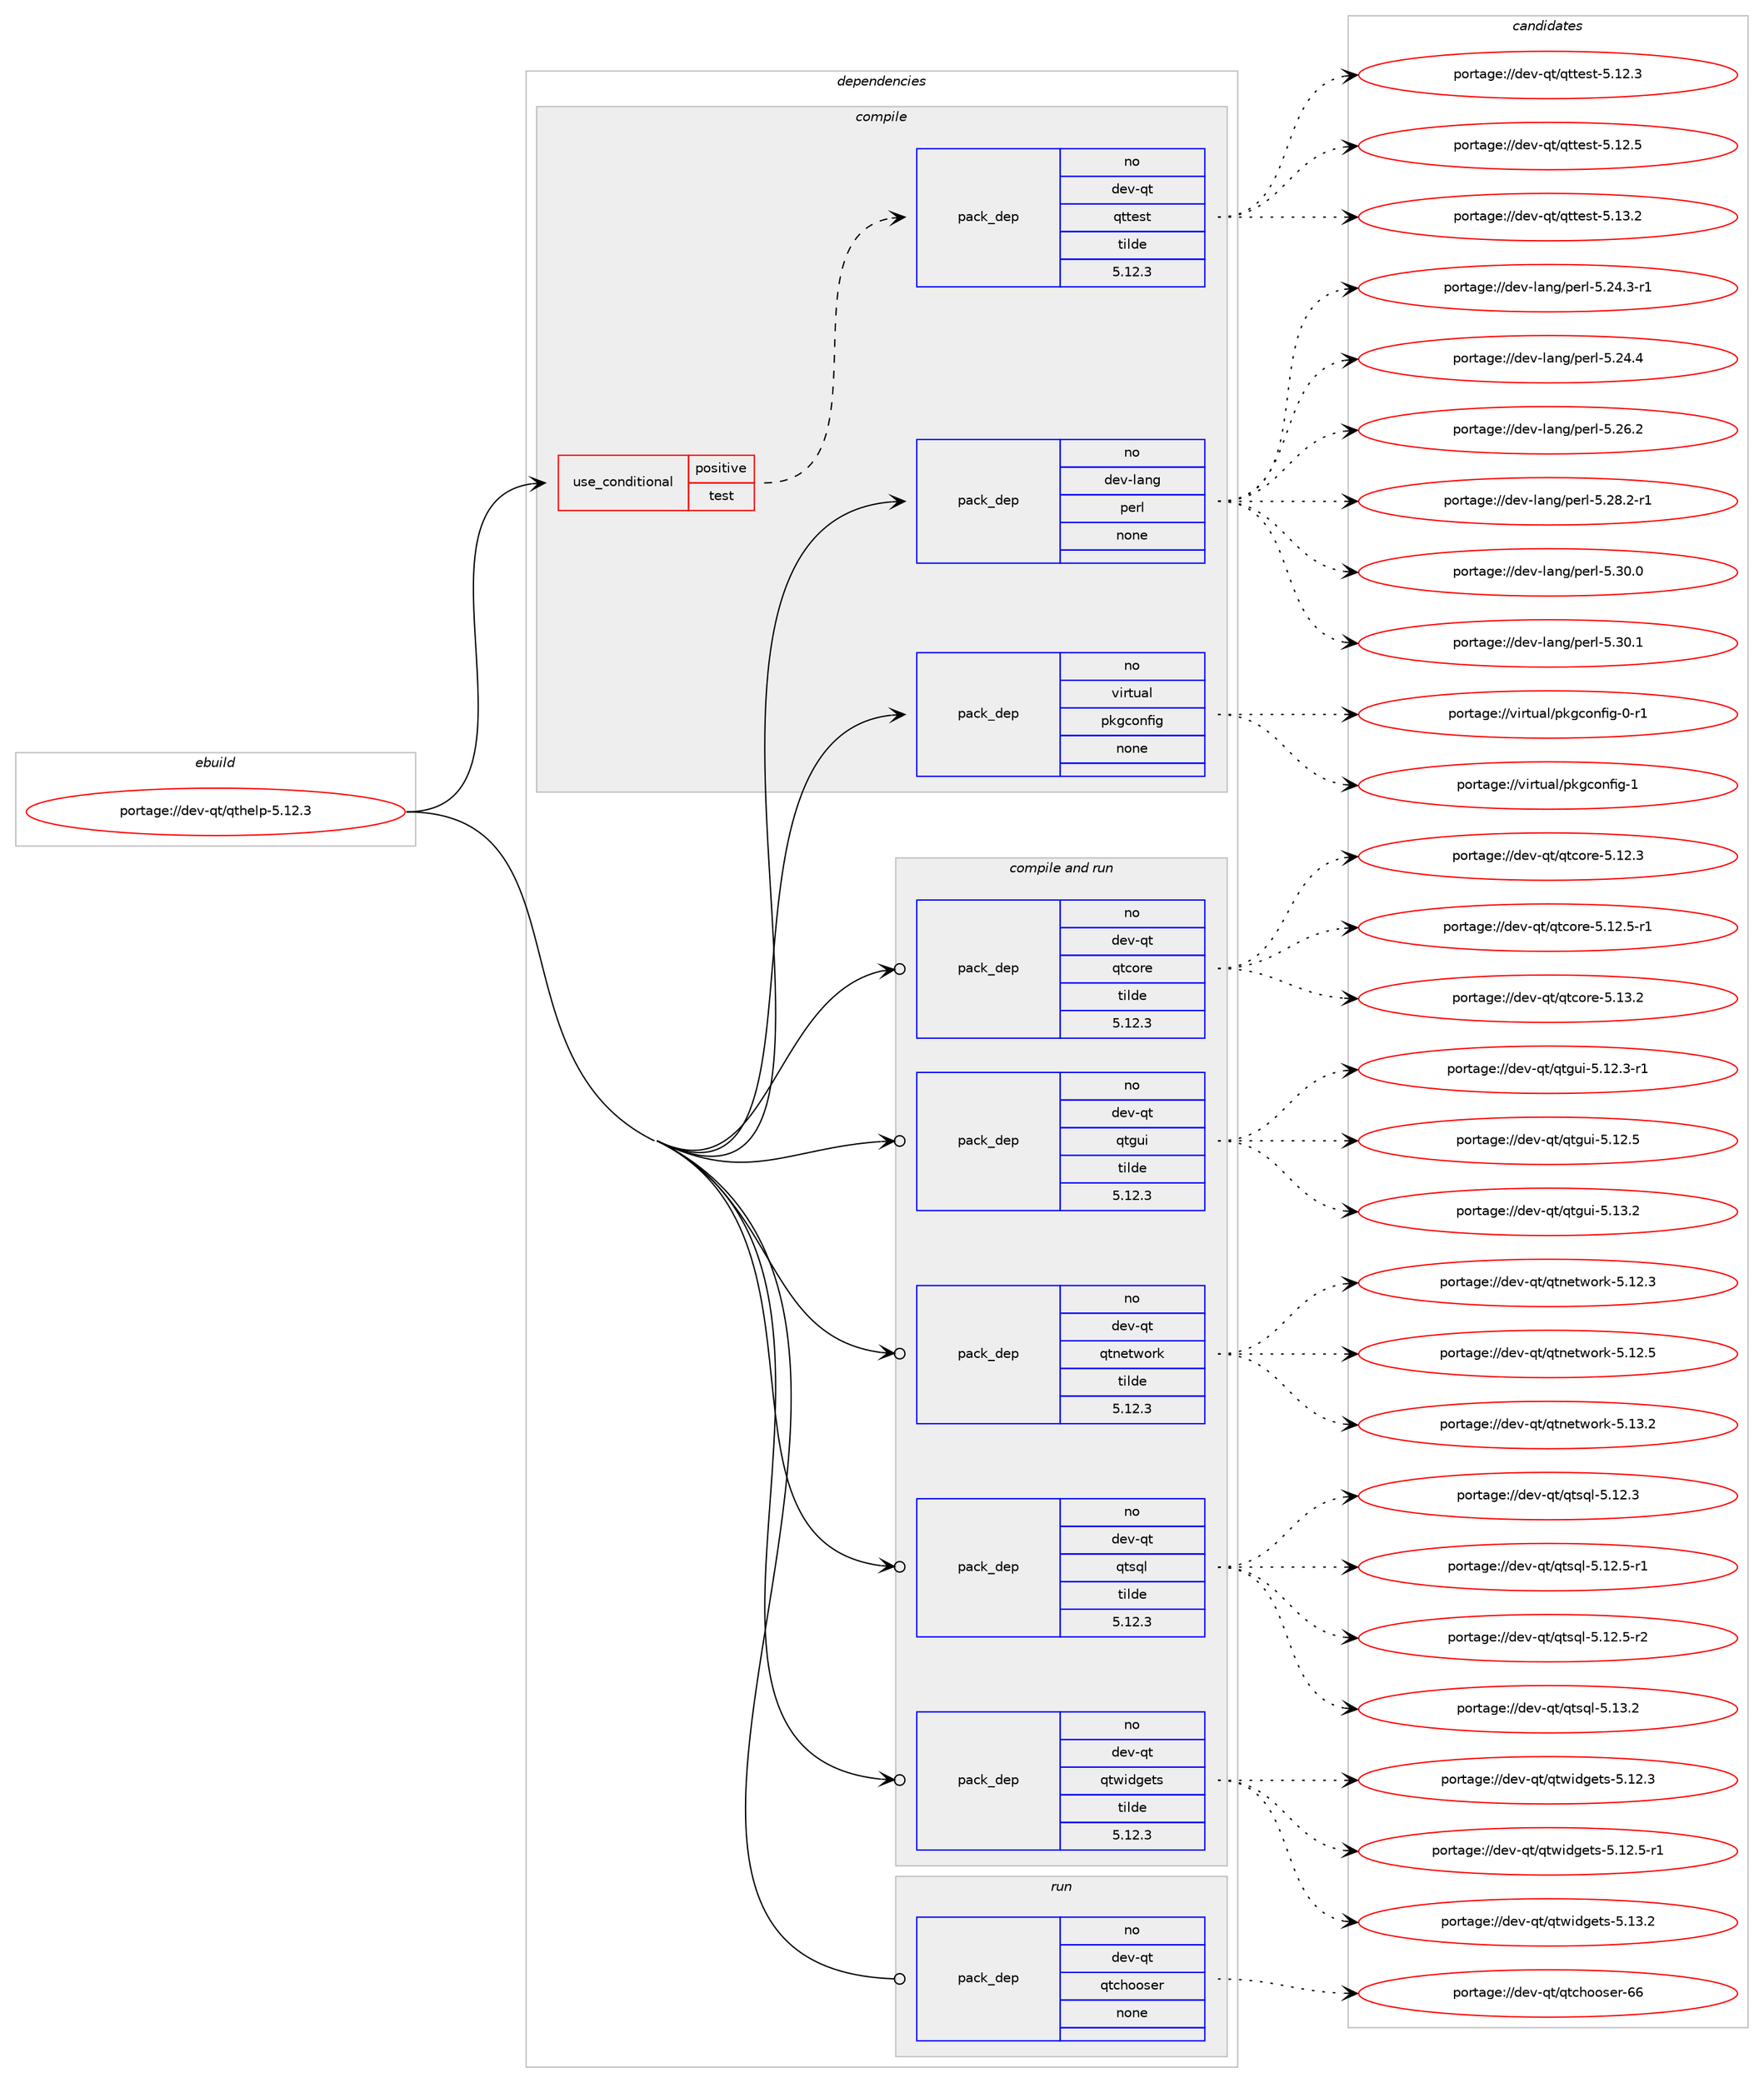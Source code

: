 digraph prolog {

# *************
# Graph options
# *************

newrank=true;
concentrate=true;
compound=true;
graph [rankdir=LR,fontname=Helvetica,fontsize=10,ranksep=1.5];#, ranksep=2.5, nodesep=0.2];
edge  [arrowhead=vee];
node  [fontname=Helvetica,fontsize=10];

# **********
# The ebuild
# **********

subgraph cluster_leftcol {
color=gray;
rank=same;
label=<<i>ebuild</i>>;
id [label="portage://dev-qt/qthelp-5.12.3", color=red, width=4, href="../dev-qt/qthelp-5.12.3.svg"];
}

# ****************
# The dependencies
# ****************

subgraph cluster_midcol {
color=gray;
label=<<i>dependencies</i>>;
subgraph cluster_compile {
fillcolor="#eeeeee";
style=filled;
label=<<i>compile</i>>;
subgraph cond41701 {
dependency181858 [label=<<TABLE BORDER="0" CELLBORDER="1" CELLSPACING="0" CELLPADDING="4"><TR><TD ROWSPAN="3" CELLPADDING="10">use_conditional</TD></TR><TR><TD>positive</TD></TR><TR><TD>test</TD></TR></TABLE>>, shape=none, color=red];
subgraph pack136734 {
dependency181859 [label=<<TABLE BORDER="0" CELLBORDER="1" CELLSPACING="0" CELLPADDING="4" WIDTH="220"><TR><TD ROWSPAN="6" CELLPADDING="30">pack_dep</TD></TR><TR><TD WIDTH="110">no</TD></TR><TR><TD>dev-qt</TD></TR><TR><TD>qttest</TD></TR><TR><TD>tilde</TD></TR><TR><TD>5.12.3</TD></TR></TABLE>>, shape=none, color=blue];
}
dependency181858:e -> dependency181859:w [weight=20,style="dashed",arrowhead="vee"];
}
id:e -> dependency181858:w [weight=20,style="solid",arrowhead="vee"];
subgraph pack136735 {
dependency181860 [label=<<TABLE BORDER="0" CELLBORDER="1" CELLSPACING="0" CELLPADDING="4" WIDTH="220"><TR><TD ROWSPAN="6" CELLPADDING="30">pack_dep</TD></TR><TR><TD WIDTH="110">no</TD></TR><TR><TD>dev-lang</TD></TR><TR><TD>perl</TD></TR><TR><TD>none</TD></TR><TR><TD></TD></TR></TABLE>>, shape=none, color=blue];
}
id:e -> dependency181860:w [weight=20,style="solid",arrowhead="vee"];
subgraph pack136736 {
dependency181861 [label=<<TABLE BORDER="0" CELLBORDER="1" CELLSPACING="0" CELLPADDING="4" WIDTH="220"><TR><TD ROWSPAN="6" CELLPADDING="30">pack_dep</TD></TR><TR><TD WIDTH="110">no</TD></TR><TR><TD>virtual</TD></TR><TR><TD>pkgconfig</TD></TR><TR><TD>none</TD></TR><TR><TD></TD></TR></TABLE>>, shape=none, color=blue];
}
id:e -> dependency181861:w [weight=20,style="solid",arrowhead="vee"];
}
subgraph cluster_compileandrun {
fillcolor="#eeeeee";
style=filled;
label=<<i>compile and run</i>>;
subgraph pack136737 {
dependency181862 [label=<<TABLE BORDER="0" CELLBORDER="1" CELLSPACING="0" CELLPADDING="4" WIDTH="220"><TR><TD ROWSPAN="6" CELLPADDING="30">pack_dep</TD></TR><TR><TD WIDTH="110">no</TD></TR><TR><TD>dev-qt</TD></TR><TR><TD>qtcore</TD></TR><TR><TD>tilde</TD></TR><TR><TD>5.12.3</TD></TR></TABLE>>, shape=none, color=blue];
}
id:e -> dependency181862:w [weight=20,style="solid",arrowhead="odotvee"];
subgraph pack136738 {
dependency181863 [label=<<TABLE BORDER="0" CELLBORDER="1" CELLSPACING="0" CELLPADDING="4" WIDTH="220"><TR><TD ROWSPAN="6" CELLPADDING="30">pack_dep</TD></TR><TR><TD WIDTH="110">no</TD></TR><TR><TD>dev-qt</TD></TR><TR><TD>qtgui</TD></TR><TR><TD>tilde</TD></TR><TR><TD>5.12.3</TD></TR></TABLE>>, shape=none, color=blue];
}
id:e -> dependency181863:w [weight=20,style="solid",arrowhead="odotvee"];
subgraph pack136739 {
dependency181864 [label=<<TABLE BORDER="0" CELLBORDER="1" CELLSPACING="0" CELLPADDING="4" WIDTH="220"><TR><TD ROWSPAN="6" CELLPADDING="30">pack_dep</TD></TR><TR><TD WIDTH="110">no</TD></TR><TR><TD>dev-qt</TD></TR><TR><TD>qtnetwork</TD></TR><TR><TD>tilde</TD></TR><TR><TD>5.12.3</TD></TR></TABLE>>, shape=none, color=blue];
}
id:e -> dependency181864:w [weight=20,style="solid",arrowhead="odotvee"];
subgraph pack136740 {
dependency181865 [label=<<TABLE BORDER="0" CELLBORDER="1" CELLSPACING="0" CELLPADDING="4" WIDTH="220"><TR><TD ROWSPAN="6" CELLPADDING="30">pack_dep</TD></TR><TR><TD WIDTH="110">no</TD></TR><TR><TD>dev-qt</TD></TR><TR><TD>qtsql</TD></TR><TR><TD>tilde</TD></TR><TR><TD>5.12.3</TD></TR></TABLE>>, shape=none, color=blue];
}
id:e -> dependency181865:w [weight=20,style="solid",arrowhead="odotvee"];
subgraph pack136741 {
dependency181866 [label=<<TABLE BORDER="0" CELLBORDER="1" CELLSPACING="0" CELLPADDING="4" WIDTH="220"><TR><TD ROWSPAN="6" CELLPADDING="30">pack_dep</TD></TR><TR><TD WIDTH="110">no</TD></TR><TR><TD>dev-qt</TD></TR><TR><TD>qtwidgets</TD></TR><TR><TD>tilde</TD></TR><TR><TD>5.12.3</TD></TR></TABLE>>, shape=none, color=blue];
}
id:e -> dependency181866:w [weight=20,style="solid",arrowhead="odotvee"];
}
subgraph cluster_run {
fillcolor="#eeeeee";
style=filled;
label=<<i>run</i>>;
subgraph pack136742 {
dependency181867 [label=<<TABLE BORDER="0" CELLBORDER="1" CELLSPACING="0" CELLPADDING="4" WIDTH="220"><TR><TD ROWSPAN="6" CELLPADDING="30">pack_dep</TD></TR><TR><TD WIDTH="110">no</TD></TR><TR><TD>dev-qt</TD></TR><TR><TD>qtchooser</TD></TR><TR><TD>none</TD></TR><TR><TD></TD></TR></TABLE>>, shape=none, color=blue];
}
id:e -> dependency181867:w [weight=20,style="solid",arrowhead="odot"];
}
}

# **************
# The candidates
# **************

subgraph cluster_choices {
rank=same;
color=gray;
label=<<i>candidates</i>>;

subgraph choice136734 {
color=black;
nodesep=1;
choiceportage100101118451131164711311611610111511645534649504651 [label="portage://dev-qt/qttest-5.12.3", color=red, width=4,href="../dev-qt/qttest-5.12.3.svg"];
choiceportage100101118451131164711311611610111511645534649504653 [label="portage://dev-qt/qttest-5.12.5", color=red, width=4,href="../dev-qt/qttest-5.12.5.svg"];
choiceportage100101118451131164711311611610111511645534649514650 [label="portage://dev-qt/qttest-5.13.2", color=red, width=4,href="../dev-qt/qttest-5.13.2.svg"];
dependency181859:e -> choiceportage100101118451131164711311611610111511645534649504651:w [style=dotted,weight="100"];
dependency181859:e -> choiceportage100101118451131164711311611610111511645534649504653:w [style=dotted,weight="100"];
dependency181859:e -> choiceportage100101118451131164711311611610111511645534649514650:w [style=dotted,weight="100"];
}
subgraph choice136735 {
color=black;
nodesep=1;
choiceportage100101118451089711010347112101114108455346505246514511449 [label="portage://dev-lang/perl-5.24.3-r1", color=red, width=4,href="../dev-lang/perl-5.24.3-r1.svg"];
choiceportage10010111845108971101034711210111410845534650524652 [label="portage://dev-lang/perl-5.24.4", color=red, width=4,href="../dev-lang/perl-5.24.4.svg"];
choiceportage10010111845108971101034711210111410845534650544650 [label="portage://dev-lang/perl-5.26.2", color=red, width=4,href="../dev-lang/perl-5.26.2.svg"];
choiceportage100101118451089711010347112101114108455346505646504511449 [label="portage://dev-lang/perl-5.28.2-r1", color=red, width=4,href="../dev-lang/perl-5.28.2-r1.svg"];
choiceportage10010111845108971101034711210111410845534651484648 [label="portage://dev-lang/perl-5.30.0", color=red, width=4,href="../dev-lang/perl-5.30.0.svg"];
choiceportage10010111845108971101034711210111410845534651484649 [label="portage://dev-lang/perl-5.30.1", color=red, width=4,href="../dev-lang/perl-5.30.1.svg"];
dependency181860:e -> choiceportage100101118451089711010347112101114108455346505246514511449:w [style=dotted,weight="100"];
dependency181860:e -> choiceportage10010111845108971101034711210111410845534650524652:w [style=dotted,weight="100"];
dependency181860:e -> choiceportage10010111845108971101034711210111410845534650544650:w [style=dotted,weight="100"];
dependency181860:e -> choiceportage100101118451089711010347112101114108455346505646504511449:w [style=dotted,weight="100"];
dependency181860:e -> choiceportage10010111845108971101034711210111410845534651484648:w [style=dotted,weight="100"];
dependency181860:e -> choiceportage10010111845108971101034711210111410845534651484649:w [style=dotted,weight="100"];
}
subgraph choice136736 {
color=black;
nodesep=1;
choiceportage11810511411611797108471121071039911111010210510345484511449 [label="portage://virtual/pkgconfig-0-r1", color=red, width=4,href="../virtual/pkgconfig-0-r1.svg"];
choiceportage1181051141161179710847112107103991111101021051034549 [label="portage://virtual/pkgconfig-1", color=red, width=4,href="../virtual/pkgconfig-1.svg"];
dependency181861:e -> choiceportage11810511411611797108471121071039911111010210510345484511449:w [style=dotted,weight="100"];
dependency181861:e -> choiceportage1181051141161179710847112107103991111101021051034549:w [style=dotted,weight="100"];
}
subgraph choice136737 {
color=black;
nodesep=1;
choiceportage10010111845113116471131169911111410145534649504651 [label="portage://dev-qt/qtcore-5.12.3", color=red, width=4,href="../dev-qt/qtcore-5.12.3.svg"];
choiceportage100101118451131164711311699111114101455346495046534511449 [label="portage://dev-qt/qtcore-5.12.5-r1", color=red, width=4,href="../dev-qt/qtcore-5.12.5-r1.svg"];
choiceportage10010111845113116471131169911111410145534649514650 [label="portage://dev-qt/qtcore-5.13.2", color=red, width=4,href="../dev-qt/qtcore-5.13.2.svg"];
dependency181862:e -> choiceportage10010111845113116471131169911111410145534649504651:w [style=dotted,weight="100"];
dependency181862:e -> choiceportage100101118451131164711311699111114101455346495046534511449:w [style=dotted,weight="100"];
dependency181862:e -> choiceportage10010111845113116471131169911111410145534649514650:w [style=dotted,weight="100"];
}
subgraph choice136738 {
color=black;
nodesep=1;
choiceportage1001011184511311647113116103117105455346495046514511449 [label="portage://dev-qt/qtgui-5.12.3-r1", color=red, width=4,href="../dev-qt/qtgui-5.12.3-r1.svg"];
choiceportage100101118451131164711311610311710545534649504653 [label="portage://dev-qt/qtgui-5.12.5", color=red, width=4,href="../dev-qt/qtgui-5.12.5.svg"];
choiceportage100101118451131164711311610311710545534649514650 [label="portage://dev-qt/qtgui-5.13.2", color=red, width=4,href="../dev-qt/qtgui-5.13.2.svg"];
dependency181863:e -> choiceportage1001011184511311647113116103117105455346495046514511449:w [style=dotted,weight="100"];
dependency181863:e -> choiceportage100101118451131164711311610311710545534649504653:w [style=dotted,weight="100"];
dependency181863:e -> choiceportage100101118451131164711311610311710545534649514650:w [style=dotted,weight="100"];
}
subgraph choice136739 {
color=black;
nodesep=1;
choiceportage100101118451131164711311611010111611911111410745534649504651 [label="portage://dev-qt/qtnetwork-5.12.3", color=red, width=4,href="../dev-qt/qtnetwork-5.12.3.svg"];
choiceportage100101118451131164711311611010111611911111410745534649504653 [label="portage://dev-qt/qtnetwork-5.12.5", color=red, width=4,href="../dev-qt/qtnetwork-5.12.5.svg"];
choiceportage100101118451131164711311611010111611911111410745534649514650 [label="portage://dev-qt/qtnetwork-5.13.2", color=red, width=4,href="../dev-qt/qtnetwork-5.13.2.svg"];
dependency181864:e -> choiceportage100101118451131164711311611010111611911111410745534649504651:w [style=dotted,weight="100"];
dependency181864:e -> choiceportage100101118451131164711311611010111611911111410745534649504653:w [style=dotted,weight="100"];
dependency181864:e -> choiceportage100101118451131164711311611010111611911111410745534649514650:w [style=dotted,weight="100"];
}
subgraph choice136740 {
color=black;
nodesep=1;
choiceportage100101118451131164711311611511310845534649504651 [label="portage://dev-qt/qtsql-5.12.3", color=red, width=4,href="../dev-qt/qtsql-5.12.3.svg"];
choiceportage1001011184511311647113116115113108455346495046534511449 [label="portage://dev-qt/qtsql-5.12.5-r1", color=red, width=4,href="../dev-qt/qtsql-5.12.5-r1.svg"];
choiceportage1001011184511311647113116115113108455346495046534511450 [label="portage://dev-qt/qtsql-5.12.5-r2", color=red, width=4,href="../dev-qt/qtsql-5.12.5-r2.svg"];
choiceportage100101118451131164711311611511310845534649514650 [label="portage://dev-qt/qtsql-5.13.2", color=red, width=4,href="../dev-qt/qtsql-5.13.2.svg"];
dependency181865:e -> choiceportage100101118451131164711311611511310845534649504651:w [style=dotted,weight="100"];
dependency181865:e -> choiceportage1001011184511311647113116115113108455346495046534511449:w [style=dotted,weight="100"];
dependency181865:e -> choiceportage1001011184511311647113116115113108455346495046534511450:w [style=dotted,weight="100"];
dependency181865:e -> choiceportage100101118451131164711311611511310845534649514650:w [style=dotted,weight="100"];
}
subgraph choice136741 {
color=black;
nodesep=1;
choiceportage100101118451131164711311611910510010310111611545534649504651 [label="portage://dev-qt/qtwidgets-5.12.3", color=red, width=4,href="../dev-qt/qtwidgets-5.12.3.svg"];
choiceportage1001011184511311647113116119105100103101116115455346495046534511449 [label="portage://dev-qt/qtwidgets-5.12.5-r1", color=red, width=4,href="../dev-qt/qtwidgets-5.12.5-r1.svg"];
choiceportage100101118451131164711311611910510010310111611545534649514650 [label="portage://dev-qt/qtwidgets-5.13.2", color=red, width=4,href="../dev-qt/qtwidgets-5.13.2.svg"];
dependency181866:e -> choiceportage100101118451131164711311611910510010310111611545534649504651:w [style=dotted,weight="100"];
dependency181866:e -> choiceportage1001011184511311647113116119105100103101116115455346495046534511449:w [style=dotted,weight="100"];
dependency181866:e -> choiceportage100101118451131164711311611910510010310111611545534649514650:w [style=dotted,weight="100"];
}
subgraph choice136742 {
color=black;
nodesep=1;
choiceportage100101118451131164711311699104111111115101114455454 [label="portage://dev-qt/qtchooser-66", color=red, width=4,href="../dev-qt/qtchooser-66.svg"];
dependency181867:e -> choiceportage100101118451131164711311699104111111115101114455454:w [style=dotted,weight="100"];
}
}

}
